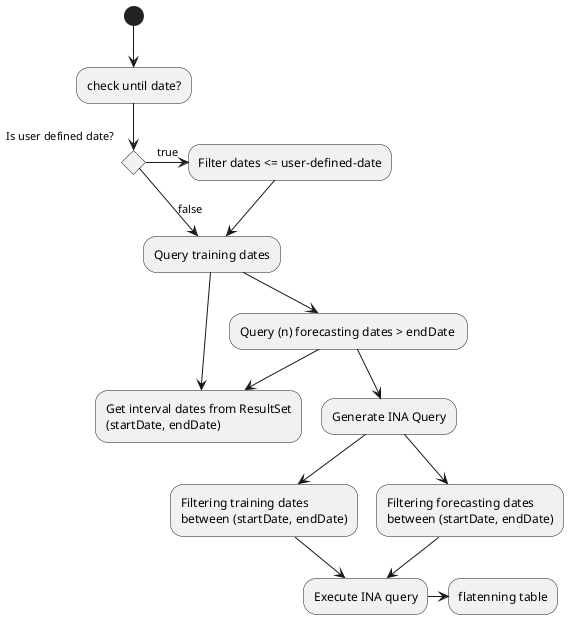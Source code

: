 @startuml

(*)  --> "check until date?"
if "Is user defined date?" then

  -->[false] "Query training dates" as booked
  --> "Get interval dates from ResultSet 
  (startDate, endDate)" as id

else
  ->[true] "Filter dates <= user-defined-date"

  --> booked
endif

booked -down> "Query (n) forecasting dates > endDate " as unbooked
unbooked -down> id

unbooked --> "Generate INA Query" as flattening

flattening --> "Filtering training dates
       between (startDate, endDate)" as std
flattening --> "Filtering forecasting dates
       between (startDate, endDate)" as afd


std -down> "Execute INA query" as query
afd -down> query
query -> "flatenning table"
@enduml